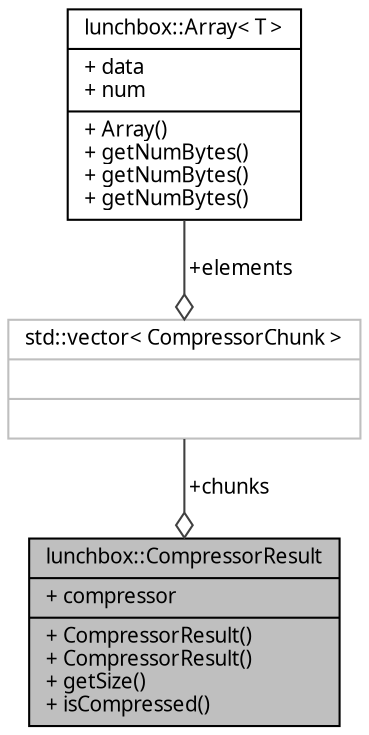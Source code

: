 digraph "lunchbox::CompressorResult"
{
  edge [fontname="Sans",fontsize="10",labelfontname="Sans",labelfontsize="10"];
  node [fontname="Sans",fontsize="10",shape=record];
  Node1 [label="{lunchbox::CompressorResult\n|+ compressor\l|+ CompressorResult()\l+ CompressorResult()\l+ getSize()\l+ isCompressed()\l}",height=0.2,width=0.4,color="black", fillcolor="grey75", style="filled" fontcolor="black"];
  Node2 -> Node1 [color="grey25",fontsize="10",style="solid",label=" +chunks" ,arrowhead="odiamond",fontname="Sans"];
  Node2 [label="{std::vector\< CompressorChunk \>\n||}",height=0.2,width=0.4,color="grey75", fillcolor="white", style="filled"];
  Node3 -> Node2 [color="grey25",fontsize="10",style="solid",label=" +elements" ,arrowhead="odiamond",fontname="Sans"];
  Node3 [label="{lunchbox::Array\< T \>\n|+ data\l+ num\l|+ Array()\l+ getNumBytes()\l+ getNumBytes()\l+ getNumBytes()\l}",height=0.2,width=0.4,color="black", fillcolor="white", style="filled",URL="$classlunchbox_1_1_array.html",tooltip="A wrapper for C arrays without any memory management. "];
}
